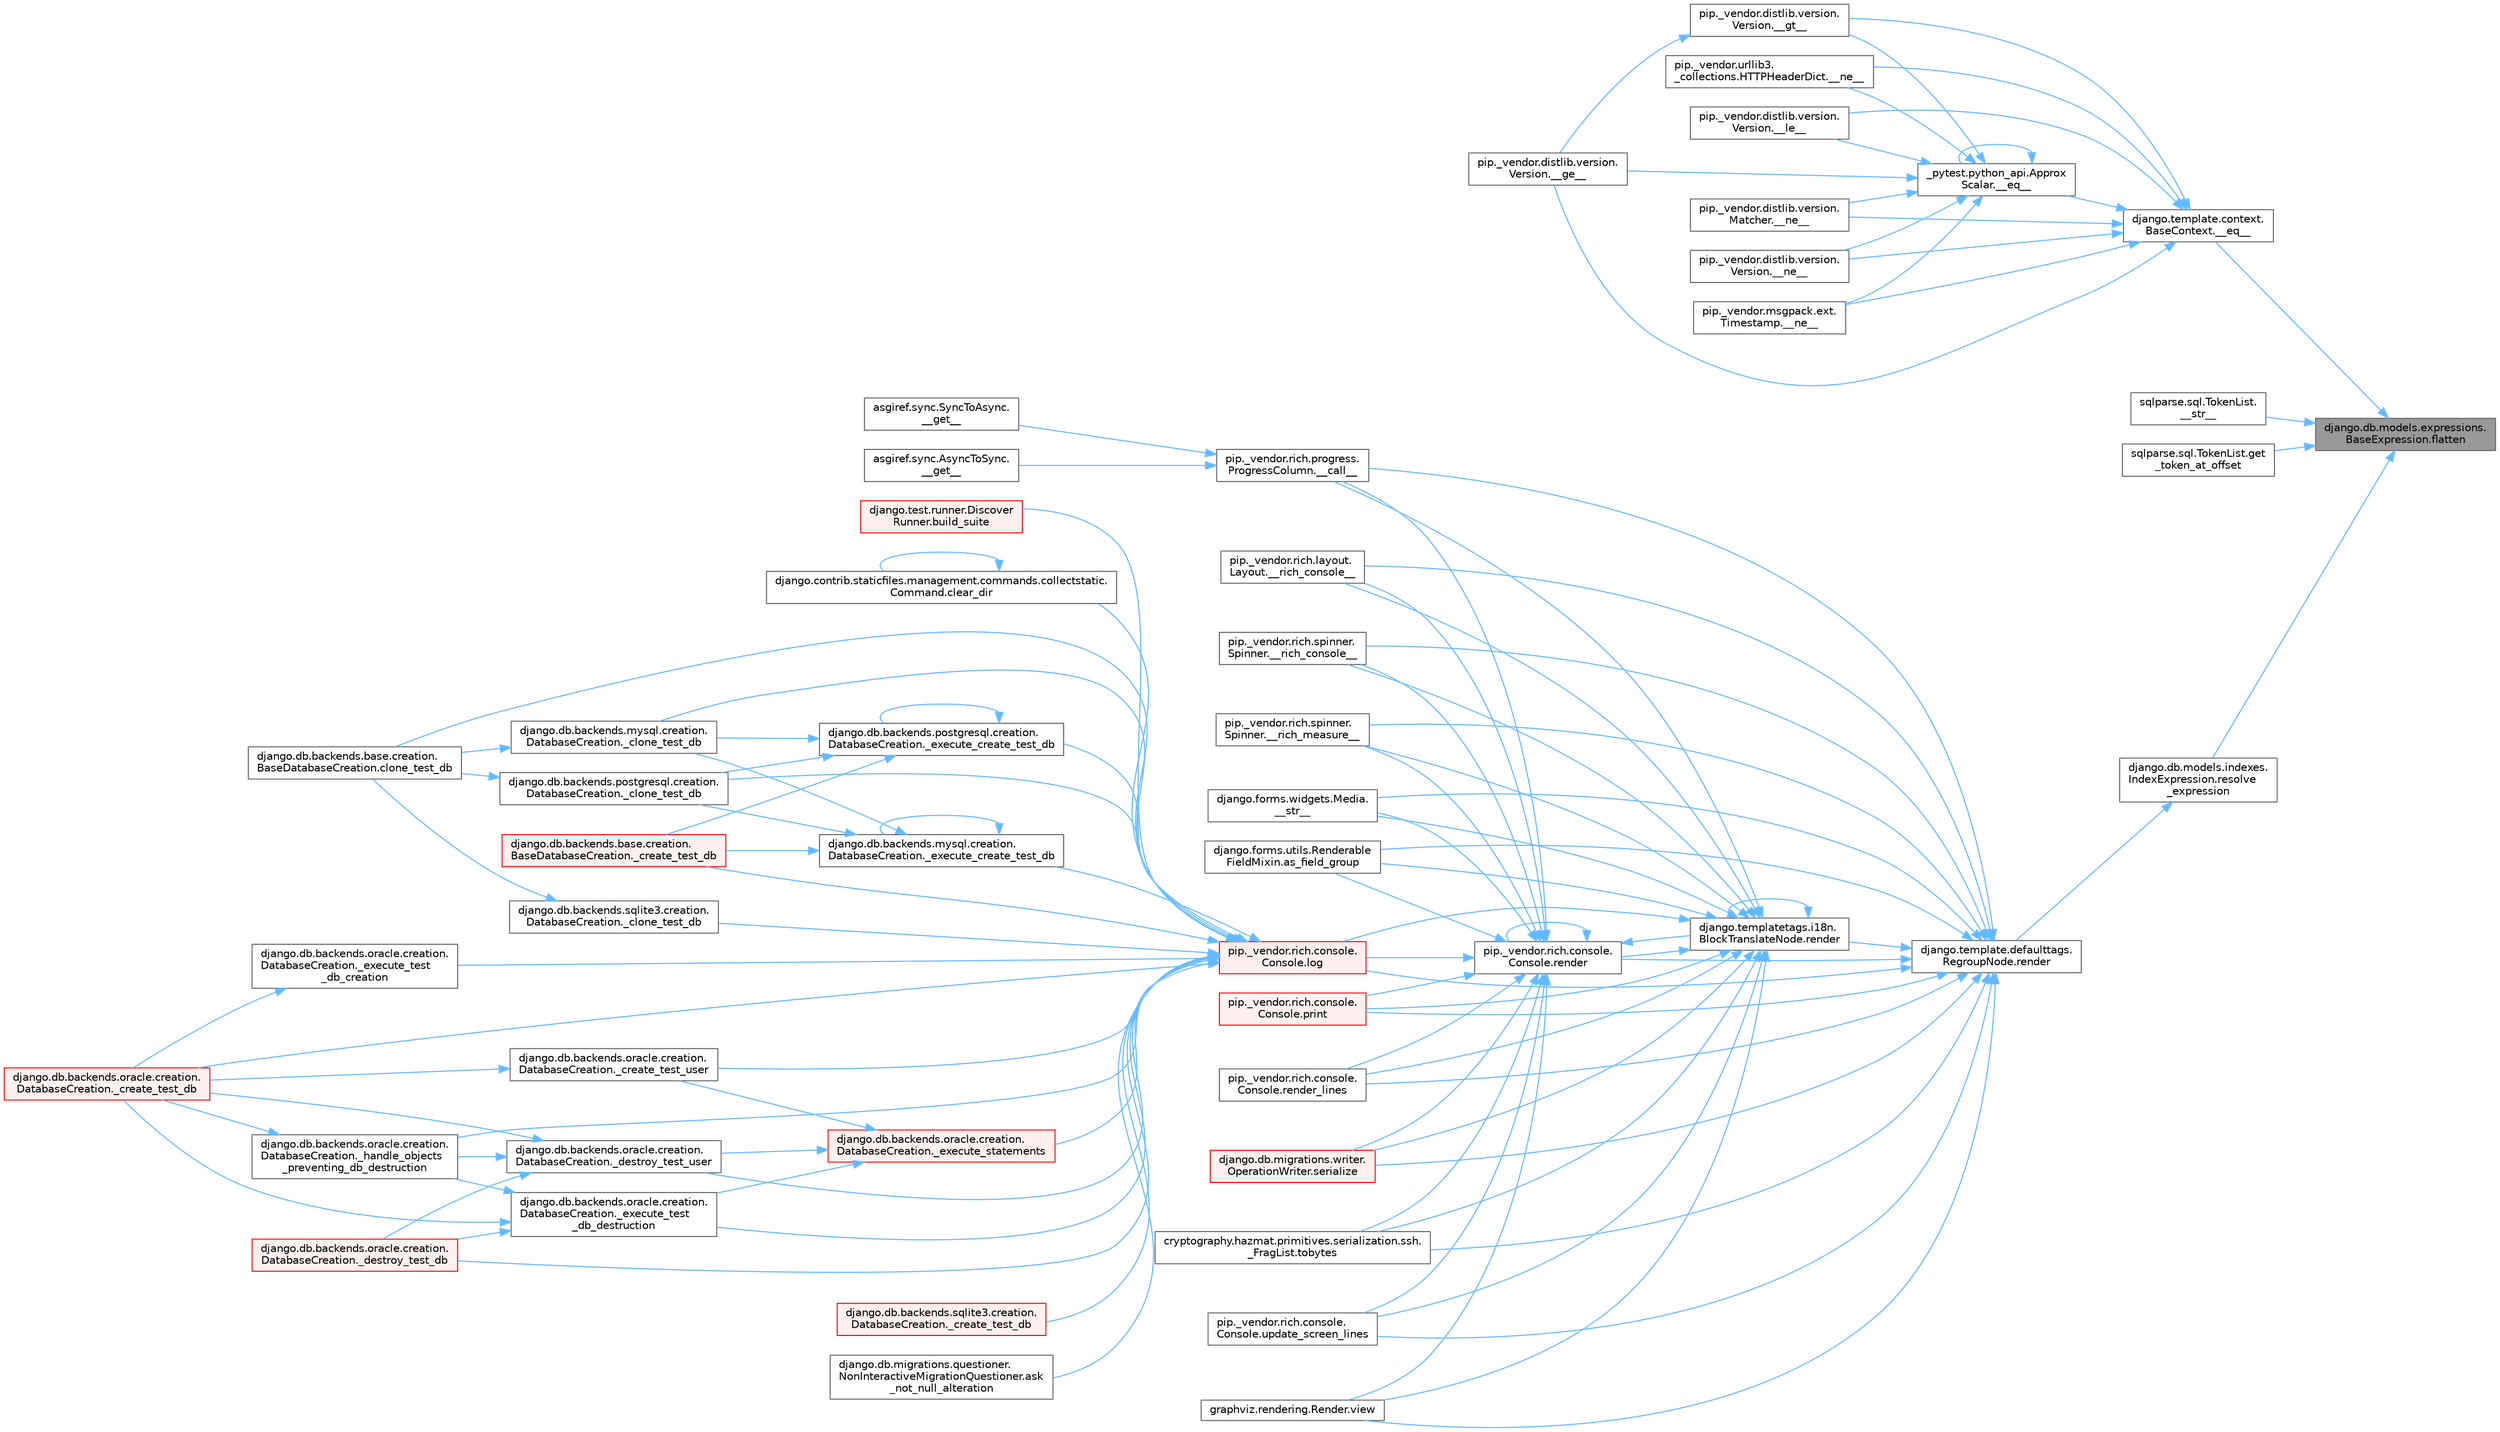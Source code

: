 digraph "django.db.models.expressions.BaseExpression.flatten"
{
 // LATEX_PDF_SIZE
  bgcolor="transparent";
  edge [fontname=Helvetica,fontsize=10,labelfontname=Helvetica,labelfontsize=10];
  node [fontname=Helvetica,fontsize=10,shape=box,height=0.2,width=0.4];
  rankdir="RL";
  Node1 [id="Node000001",label="django.db.models.expressions.\lBaseExpression.flatten",height=0.2,width=0.4,color="gray40", fillcolor="grey60", style="filled", fontcolor="black",tooltip=" "];
  Node1 -> Node2 [id="edge1_Node000001_Node000002",dir="back",color="steelblue1",style="solid",tooltip=" "];
  Node2 [id="Node000002",label="django.template.context.\lBaseContext.__eq__",height=0.2,width=0.4,color="grey40", fillcolor="white", style="filled",URL="$classdjango_1_1template_1_1context_1_1_base_context.html#a5867d06e0333b61e05dace68d0a657c9",tooltip=" "];
  Node2 -> Node3 [id="edge2_Node000002_Node000003",dir="back",color="steelblue1",style="solid",tooltip=" "];
  Node3 [id="Node000003",label="_pytest.python_api.Approx\lScalar.__eq__",height=0.2,width=0.4,color="grey40", fillcolor="white", style="filled",URL="$class__pytest_1_1python__api_1_1_approx_scalar.html#af4601ee4ca7409927f88c83ebfc3d923",tooltip=" "];
  Node3 -> Node3 [id="edge3_Node000003_Node000003",dir="back",color="steelblue1",style="solid",tooltip=" "];
  Node3 -> Node4 [id="edge4_Node000003_Node000004",dir="back",color="steelblue1",style="solid",tooltip=" "];
  Node4 [id="Node000004",label="pip._vendor.distlib.version.\lVersion.__ge__",height=0.2,width=0.4,color="grey40", fillcolor="white", style="filled",URL="$classpip_1_1__vendor_1_1distlib_1_1version_1_1_version.html#aa6b7b889cebc687ddb5ed9040d01b1ec",tooltip=" "];
  Node3 -> Node5 [id="edge5_Node000003_Node000005",dir="back",color="steelblue1",style="solid",tooltip=" "];
  Node5 [id="Node000005",label="pip._vendor.distlib.version.\lVersion.__gt__",height=0.2,width=0.4,color="grey40", fillcolor="white", style="filled",URL="$classpip_1_1__vendor_1_1distlib_1_1version_1_1_version.html#a51cf0c8da1bb6829173ff6861b10cb5f",tooltip=" "];
  Node5 -> Node4 [id="edge6_Node000005_Node000004",dir="back",color="steelblue1",style="solid",tooltip=" "];
  Node3 -> Node6 [id="edge7_Node000003_Node000006",dir="back",color="steelblue1",style="solid",tooltip=" "];
  Node6 [id="Node000006",label="pip._vendor.distlib.version.\lVersion.__le__",height=0.2,width=0.4,color="grey40", fillcolor="white", style="filled",URL="$classpip_1_1__vendor_1_1distlib_1_1version_1_1_version.html#ae5e2c5d9b76377e286fcf92a382cbb8b",tooltip=" "];
  Node3 -> Node7 [id="edge8_Node000003_Node000007",dir="back",color="steelblue1",style="solid",tooltip=" "];
  Node7 [id="Node000007",label="pip._vendor.distlib.version.\lMatcher.__ne__",height=0.2,width=0.4,color="grey40", fillcolor="white", style="filled",URL="$classpip_1_1__vendor_1_1distlib_1_1version_1_1_matcher.html#a24f8f8a4686bff3018fee5d22f4e02f1",tooltip=" "];
  Node3 -> Node8 [id="edge9_Node000003_Node000008",dir="back",color="steelblue1",style="solid",tooltip=" "];
  Node8 [id="Node000008",label="pip._vendor.distlib.version.\lVersion.__ne__",height=0.2,width=0.4,color="grey40", fillcolor="white", style="filled",URL="$classpip_1_1__vendor_1_1distlib_1_1version_1_1_version.html#aea3cdf6db007318ab1a2e8d144e2a4a1",tooltip=" "];
  Node3 -> Node9 [id="edge10_Node000003_Node000009",dir="back",color="steelblue1",style="solid",tooltip=" "];
  Node9 [id="Node000009",label="pip._vendor.msgpack.ext.\lTimestamp.__ne__",height=0.2,width=0.4,color="grey40", fillcolor="white", style="filled",URL="$classpip_1_1__vendor_1_1msgpack_1_1ext_1_1_timestamp.html#ac38b8cada8075f7a1133b06bc99b2317",tooltip=" "];
  Node3 -> Node10 [id="edge11_Node000003_Node000010",dir="back",color="steelblue1",style="solid",tooltip=" "];
  Node10 [id="Node000010",label="pip._vendor.urllib3.\l_collections.HTTPHeaderDict.__ne__",height=0.2,width=0.4,color="grey40", fillcolor="white", style="filled",URL="$classpip_1_1__vendor_1_1urllib3_1_1__collections_1_1_h_t_t_p_header_dict.html#aa7766a9499d33160a1258e140e35a806",tooltip=" "];
  Node2 -> Node4 [id="edge12_Node000002_Node000004",dir="back",color="steelblue1",style="solid",tooltip=" "];
  Node2 -> Node5 [id="edge13_Node000002_Node000005",dir="back",color="steelblue1",style="solid",tooltip=" "];
  Node2 -> Node6 [id="edge14_Node000002_Node000006",dir="back",color="steelblue1",style="solid",tooltip=" "];
  Node2 -> Node7 [id="edge15_Node000002_Node000007",dir="back",color="steelblue1",style="solid",tooltip=" "];
  Node2 -> Node8 [id="edge16_Node000002_Node000008",dir="back",color="steelblue1",style="solid",tooltip=" "];
  Node2 -> Node9 [id="edge17_Node000002_Node000009",dir="back",color="steelblue1",style="solid",tooltip=" "];
  Node2 -> Node10 [id="edge18_Node000002_Node000010",dir="back",color="steelblue1",style="solid",tooltip=" "];
  Node1 -> Node11 [id="edge19_Node000001_Node000011",dir="back",color="steelblue1",style="solid",tooltip=" "];
  Node11 [id="Node000011",label="sqlparse.sql.TokenList.\l__str__",height=0.2,width=0.4,color="grey40", fillcolor="white", style="filled",URL="$classsqlparse_1_1sql_1_1_token_list.html#ae250ef1a7ec7501f79d94cf48c870fdd",tooltip=" "];
  Node1 -> Node12 [id="edge20_Node000001_Node000012",dir="back",color="steelblue1",style="solid",tooltip=" "];
  Node12 [id="Node000012",label="sqlparse.sql.TokenList.get\l_token_at_offset",height=0.2,width=0.4,color="grey40", fillcolor="white", style="filled",URL="$classsqlparse_1_1sql_1_1_token_list.html#a51734d18175ea3c7aca59d2fa503b599",tooltip=" "];
  Node1 -> Node13 [id="edge21_Node000001_Node000013",dir="back",color="steelblue1",style="solid",tooltip=" "];
  Node13 [id="Node000013",label="django.db.models.indexes.\lIndexExpression.resolve\l_expression",height=0.2,width=0.4,color="grey40", fillcolor="white", style="filled",URL="$classdjango_1_1db_1_1models_1_1indexes_1_1_index_expression.html#a55139a8ca1498b11693b49e67fcc09ba",tooltip=" "];
  Node13 -> Node14 [id="edge22_Node000013_Node000014",dir="back",color="steelblue1",style="solid",tooltip=" "];
  Node14 [id="Node000014",label="django.template.defaulttags.\lRegroupNode.render",height=0.2,width=0.4,color="grey40", fillcolor="white", style="filled",URL="$classdjango_1_1template_1_1defaulttags_1_1_regroup_node.html#a0cbd4ca19f16f0d5cf7593def334a12f",tooltip=" "];
  Node14 -> Node15 [id="edge23_Node000014_Node000015",dir="back",color="steelblue1",style="solid",tooltip=" "];
  Node15 [id="Node000015",label="pip._vendor.rich.progress.\lProgressColumn.__call__",height=0.2,width=0.4,color="grey40", fillcolor="white", style="filled",URL="$classpip_1_1__vendor_1_1rich_1_1progress_1_1_progress_column.html#ae0c399be74222f949edb0fa5324cf6ea",tooltip=" "];
  Node15 -> Node16 [id="edge24_Node000015_Node000016",dir="back",color="steelblue1",style="solid",tooltip=" "];
  Node16 [id="Node000016",label="asgiref.sync.AsyncToSync.\l__get__",height=0.2,width=0.4,color="grey40", fillcolor="white", style="filled",URL="$classasgiref_1_1sync_1_1_async_to_sync.html#a23e9ef7a73da98dad9e3f4e65846969b",tooltip=" "];
  Node15 -> Node17 [id="edge25_Node000015_Node000017",dir="back",color="steelblue1",style="solid",tooltip=" "];
  Node17 [id="Node000017",label="asgiref.sync.SyncToAsync.\l__get__",height=0.2,width=0.4,color="grey40", fillcolor="white", style="filled",URL="$classasgiref_1_1sync_1_1_sync_to_async.html#aebdfbe3f01079a529fd2f39810597381",tooltip=" "];
  Node14 -> Node18 [id="edge26_Node000014_Node000018",dir="back",color="steelblue1",style="solid",tooltip=" "];
  Node18 [id="Node000018",label="pip._vendor.rich.layout.\lLayout.__rich_console__",height=0.2,width=0.4,color="grey40", fillcolor="white", style="filled",URL="$classpip_1_1__vendor_1_1rich_1_1layout_1_1_layout.html#ac39cb3d17d2b0324ee1b0dada41a3ebd",tooltip=" "];
  Node14 -> Node19 [id="edge27_Node000014_Node000019",dir="back",color="steelblue1",style="solid",tooltip=" "];
  Node19 [id="Node000019",label="pip._vendor.rich.spinner.\lSpinner.__rich_console__",height=0.2,width=0.4,color="grey40", fillcolor="white", style="filled",URL="$classpip_1_1__vendor_1_1rich_1_1spinner_1_1_spinner.html#a6883d8dced19ac48d4dfc74f776357fd",tooltip=" "];
  Node14 -> Node20 [id="edge28_Node000014_Node000020",dir="back",color="steelblue1",style="solid",tooltip=" "];
  Node20 [id="Node000020",label="pip._vendor.rich.spinner.\lSpinner.__rich_measure__",height=0.2,width=0.4,color="grey40", fillcolor="white", style="filled",URL="$classpip_1_1__vendor_1_1rich_1_1spinner_1_1_spinner.html#a89745682c823c44a31bae8e8d07869f5",tooltip=" "];
  Node14 -> Node21 [id="edge29_Node000014_Node000021",dir="back",color="steelblue1",style="solid",tooltip=" "];
  Node21 [id="Node000021",label="django.forms.widgets.Media.\l__str__",height=0.2,width=0.4,color="grey40", fillcolor="white", style="filled",URL="$classdjango_1_1forms_1_1widgets_1_1_media.html#ae1651710548a7d9f14f036d035012d21",tooltip=" "];
  Node14 -> Node22 [id="edge30_Node000014_Node000022",dir="back",color="steelblue1",style="solid",tooltip=" "];
  Node22 [id="Node000022",label="django.forms.utils.Renderable\lFieldMixin.as_field_group",height=0.2,width=0.4,color="grey40", fillcolor="white", style="filled",URL="$classdjango_1_1forms_1_1utils_1_1_renderable_field_mixin.html#a1e9a1b4f790ea694431554267fd5d74c",tooltip=" "];
  Node14 -> Node23 [id="edge31_Node000014_Node000023",dir="back",color="steelblue1",style="solid",tooltip=" "];
  Node23 [id="Node000023",label="pip._vendor.rich.console.\lConsole.log",height=0.2,width=0.4,color="red", fillcolor="#FFF0F0", style="filled",URL="$classpip_1_1__vendor_1_1rich_1_1console_1_1_console.html#af9c77e39f9413fc2b134c60cfa23b0f1",tooltip=" "];
  Node23 -> Node24 [id="edge32_Node000023_Node000024",dir="back",color="steelblue1",style="solid",tooltip=" "];
  Node24 [id="Node000024",label="django.db.backends.mysql.creation.\lDatabaseCreation._clone_test_db",height=0.2,width=0.4,color="grey40", fillcolor="white", style="filled",URL="$classdjango_1_1db_1_1backends_1_1mysql_1_1creation_1_1_database_creation.html#ab4d99b6a9b6a81141d0fba9440d91619",tooltip=" "];
  Node24 -> Node25 [id="edge33_Node000024_Node000025",dir="back",color="steelblue1",style="solid",tooltip=" "];
  Node25 [id="Node000025",label="django.db.backends.base.creation.\lBaseDatabaseCreation.clone_test_db",height=0.2,width=0.4,color="grey40", fillcolor="white", style="filled",URL="$classdjango_1_1db_1_1backends_1_1base_1_1creation_1_1_base_database_creation.html#aa792ff2a6725c1020027c189ff967316",tooltip=" "];
  Node23 -> Node26 [id="edge34_Node000023_Node000026",dir="back",color="steelblue1",style="solid",tooltip=" "];
  Node26 [id="Node000026",label="django.db.backends.postgresql.creation.\lDatabaseCreation._clone_test_db",height=0.2,width=0.4,color="grey40", fillcolor="white", style="filled",URL="$classdjango_1_1db_1_1backends_1_1postgresql_1_1creation_1_1_database_creation.html#ab57e8a2ba94a8a4888fd435036b4c322",tooltip=" "];
  Node26 -> Node25 [id="edge35_Node000026_Node000025",dir="back",color="steelblue1",style="solid",tooltip=" "];
  Node23 -> Node27 [id="edge36_Node000023_Node000027",dir="back",color="steelblue1",style="solid",tooltip=" "];
  Node27 [id="Node000027",label="django.db.backends.sqlite3.creation.\lDatabaseCreation._clone_test_db",height=0.2,width=0.4,color="grey40", fillcolor="white", style="filled",URL="$classdjango_1_1db_1_1backends_1_1sqlite3_1_1creation_1_1_database_creation.html#a43a28bd11187e2b0677fd0be7643387b",tooltip=" "];
  Node27 -> Node25 [id="edge37_Node000027_Node000025",dir="back",color="steelblue1",style="solid",tooltip=" "];
  Node23 -> Node28 [id="edge38_Node000023_Node000028",dir="back",color="steelblue1",style="solid",tooltip=" "];
  Node28 [id="Node000028",label="django.db.backends.base.creation.\lBaseDatabaseCreation._create_test_db",height=0.2,width=0.4,color="red", fillcolor="#FFF0F0", style="filled",URL="$classdjango_1_1db_1_1backends_1_1base_1_1creation_1_1_base_database_creation.html#a3782aff49b95503af2f0e518a10dc22d",tooltip=" "];
  Node23 -> Node30 [id="edge39_Node000023_Node000030",dir="back",color="steelblue1",style="solid",tooltip=" "];
  Node30 [id="Node000030",label="django.db.backends.oracle.creation.\lDatabaseCreation._create_test_db",height=0.2,width=0.4,color="red", fillcolor="#FFF0F0", style="filled",URL="$classdjango_1_1db_1_1backends_1_1oracle_1_1creation_1_1_database_creation.html#aea03f2099a0f6691226755c6b60c133f",tooltip=" "];
  Node23 -> Node31 [id="edge40_Node000023_Node000031",dir="back",color="steelblue1",style="solid",tooltip=" "];
  Node31 [id="Node000031",label="django.db.backends.sqlite3.creation.\lDatabaseCreation._create_test_db",height=0.2,width=0.4,color="red", fillcolor="#FFF0F0", style="filled",URL="$classdjango_1_1db_1_1backends_1_1sqlite3_1_1creation_1_1_database_creation.html#a67d2c057a1e604f78b379e63cd6bff28",tooltip=" "];
  Node23 -> Node32 [id="edge41_Node000023_Node000032",dir="back",color="steelblue1",style="solid",tooltip=" "];
  Node32 [id="Node000032",label="django.db.backends.oracle.creation.\lDatabaseCreation._create_test_user",height=0.2,width=0.4,color="grey40", fillcolor="white", style="filled",URL="$classdjango_1_1db_1_1backends_1_1oracle_1_1creation_1_1_database_creation.html#a59ea754a7f0af2c6d24086c033e1a0dd",tooltip=" "];
  Node32 -> Node30 [id="edge42_Node000032_Node000030",dir="back",color="steelblue1",style="solid",tooltip=" "];
  Node23 -> Node33 [id="edge43_Node000023_Node000033",dir="back",color="steelblue1",style="solid",tooltip=" "];
  Node33 [id="Node000033",label="django.db.backends.oracle.creation.\lDatabaseCreation._destroy_test_db",height=0.2,width=0.4,color="red", fillcolor="#FFF0F0", style="filled",URL="$classdjango_1_1db_1_1backends_1_1oracle_1_1creation_1_1_database_creation.html#a08dd28500eb796fba820014d705845e1",tooltip=" "];
  Node23 -> Node35 [id="edge44_Node000023_Node000035",dir="back",color="steelblue1",style="solid",tooltip=" "];
  Node35 [id="Node000035",label="django.db.backends.oracle.creation.\lDatabaseCreation._destroy_test_user",height=0.2,width=0.4,color="grey40", fillcolor="white", style="filled",URL="$classdjango_1_1db_1_1backends_1_1oracle_1_1creation_1_1_database_creation.html#ac5b566d811b2dcccb9c6c125486ec8b9",tooltip=" "];
  Node35 -> Node30 [id="edge45_Node000035_Node000030",dir="back",color="steelblue1",style="solid",tooltip=" "];
  Node35 -> Node33 [id="edge46_Node000035_Node000033",dir="back",color="steelblue1",style="solid",tooltip=" "];
  Node35 -> Node36 [id="edge47_Node000035_Node000036",dir="back",color="steelblue1",style="solid",tooltip=" "];
  Node36 [id="Node000036",label="django.db.backends.oracle.creation.\lDatabaseCreation._handle_objects\l_preventing_db_destruction",height=0.2,width=0.4,color="grey40", fillcolor="white", style="filled",URL="$classdjango_1_1db_1_1backends_1_1oracle_1_1creation_1_1_database_creation.html#a1c37c804f0a89dbadda5bc9fd5b601af",tooltip=" "];
  Node36 -> Node30 [id="edge48_Node000036_Node000030",dir="back",color="steelblue1",style="solid",tooltip=" "];
  Node23 -> Node37 [id="edge49_Node000023_Node000037",dir="back",color="steelblue1",style="solid",tooltip=" "];
  Node37 [id="Node000037",label="django.db.backends.mysql.creation.\lDatabaseCreation._execute_create_test_db",height=0.2,width=0.4,color="grey40", fillcolor="white", style="filled",URL="$classdjango_1_1db_1_1backends_1_1mysql_1_1creation_1_1_database_creation.html#ab42ab74c9087be175aad845aec9d4160",tooltip=" "];
  Node37 -> Node24 [id="edge50_Node000037_Node000024",dir="back",color="steelblue1",style="solid",tooltip=" "];
  Node37 -> Node26 [id="edge51_Node000037_Node000026",dir="back",color="steelblue1",style="solid",tooltip=" "];
  Node37 -> Node28 [id="edge52_Node000037_Node000028",dir="back",color="steelblue1",style="solid",tooltip=" "];
  Node37 -> Node37 [id="edge53_Node000037_Node000037",dir="back",color="steelblue1",style="solid",tooltip=" "];
  Node23 -> Node38 [id="edge54_Node000023_Node000038",dir="back",color="steelblue1",style="solid",tooltip=" "];
  Node38 [id="Node000038",label="django.db.backends.postgresql.creation.\lDatabaseCreation._execute_create_test_db",height=0.2,width=0.4,color="grey40", fillcolor="white", style="filled",URL="$classdjango_1_1db_1_1backends_1_1postgresql_1_1creation_1_1_database_creation.html#a8c9e9502a3370ff7f46e7982b1ace1ec",tooltip=" "];
  Node38 -> Node24 [id="edge55_Node000038_Node000024",dir="back",color="steelblue1",style="solid",tooltip=" "];
  Node38 -> Node26 [id="edge56_Node000038_Node000026",dir="back",color="steelblue1",style="solid",tooltip=" "];
  Node38 -> Node28 [id="edge57_Node000038_Node000028",dir="back",color="steelblue1",style="solid",tooltip=" "];
  Node38 -> Node38 [id="edge58_Node000038_Node000038",dir="back",color="steelblue1",style="solid",tooltip=" "];
  Node23 -> Node39 [id="edge59_Node000023_Node000039",dir="back",color="steelblue1",style="solid",tooltip=" "];
  Node39 [id="Node000039",label="django.db.backends.oracle.creation.\lDatabaseCreation._execute_statements",height=0.2,width=0.4,color="red", fillcolor="#FFF0F0", style="filled",URL="$classdjango_1_1db_1_1backends_1_1oracle_1_1creation_1_1_database_creation.html#a40f0a887cb7b18753bb057b12ede6de5",tooltip=" "];
  Node39 -> Node32 [id="edge60_Node000039_Node000032",dir="back",color="steelblue1",style="solid",tooltip=" "];
  Node39 -> Node35 [id="edge61_Node000039_Node000035",dir="back",color="steelblue1",style="solid",tooltip=" "];
  Node39 -> Node42 [id="edge62_Node000039_Node000042",dir="back",color="steelblue1",style="solid",tooltip=" "];
  Node42 [id="Node000042",label="django.db.backends.oracle.creation.\lDatabaseCreation._execute_test\l_db_destruction",height=0.2,width=0.4,color="grey40", fillcolor="white", style="filled",URL="$classdjango_1_1db_1_1backends_1_1oracle_1_1creation_1_1_database_creation.html#a122c68cb1495e4c1a5c9c6a8f61ea46f",tooltip=" "];
  Node42 -> Node30 [id="edge63_Node000042_Node000030",dir="back",color="steelblue1",style="solid",tooltip=" "];
  Node42 -> Node33 [id="edge64_Node000042_Node000033",dir="back",color="steelblue1",style="solid",tooltip=" "];
  Node42 -> Node36 [id="edge65_Node000042_Node000036",dir="back",color="steelblue1",style="solid",tooltip=" "];
  Node23 -> Node41 [id="edge66_Node000023_Node000041",dir="back",color="steelblue1",style="solid",tooltip=" "];
  Node41 [id="Node000041",label="django.db.backends.oracle.creation.\lDatabaseCreation._execute_test\l_db_creation",height=0.2,width=0.4,color="grey40", fillcolor="white", style="filled",URL="$classdjango_1_1db_1_1backends_1_1oracle_1_1creation_1_1_database_creation.html#a66d037f8286d396a98cf6ad2a5b9f25f",tooltip=" "];
  Node41 -> Node30 [id="edge67_Node000041_Node000030",dir="back",color="steelblue1",style="solid",tooltip=" "];
  Node23 -> Node42 [id="edge68_Node000023_Node000042",dir="back",color="steelblue1",style="solid",tooltip=" "];
  Node23 -> Node36 [id="edge69_Node000023_Node000036",dir="back",color="steelblue1",style="solid",tooltip=" "];
  Node23 -> Node43 [id="edge70_Node000023_Node000043",dir="back",color="steelblue1",style="solid",tooltip=" "];
  Node43 [id="Node000043",label="django.db.migrations.questioner.\lNonInteractiveMigrationQuestioner.ask\l_not_null_alteration",height=0.2,width=0.4,color="grey40", fillcolor="white", style="filled",URL="$classdjango_1_1db_1_1migrations_1_1questioner_1_1_non_interactive_migration_questioner.html#a8e2e9dcddaff9a58581a3bdfbc87136f",tooltip=" "];
  Node23 -> Node44 [id="edge71_Node000023_Node000044",dir="back",color="steelblue1",style="solid",tooltip=" "];
  Node44 [id="Node000044",label="django.test.runner.Discover\lRunner.build_suite",height=0.2,width=0.4,color="red", fillcolor="#FFF0F0", style="filled",URL="$classdjango_1_1test_1_1runner_1_1_discover_runner.html#a59c1b9e138786179fdbfce3ab15bf2c8",tooltip=" "];
  Node23 -> Node46 [id="edge72_Node000023_Node000046",dir="back",color="steelblue1",style="solid",tooltip=" "];
  Node46 [id="Node000046",label="django.contrib.staticfiles.management.commands.collectstatic.\lCommand.clear_dir",height=0.2,width=0.4,color="grey40", fillcolor="white", style="filled",URL="$classdjango_1_1contrib_1_1staticfiles_1_1management_1_1commands_1_1collectstatic_1_1_command.html#a2974077448bb3e1203a0c82350976399",tooltip=" "];
  Node46 -> Node46 [id="edge73_Node000046_Node000046",dir="back",color="steelblue1",style="solid",tooltip=" "];
  Node23 -> Node25 [id="edge74_Node000023_Node000025",dir="back",color="steelblue1",style="solid",tooltip=" "];
  Node14 -> Node451 [id="edge75_Node000014_Node000451",dir="back",color="steelblue1",style="solid",tooltip=" "];
  Node451 [id="Node000451",label="pip._vendor.rich.console.\lConsole.print",height=0.2,width=0.4,color="red", fillcolor="#FFF0F0", style="filled",URL="$classpip_1_1__vendor_1_1rich_1_1console_1_1_console.html#af954370cdbb49236b597f2c11064549d",tooltip=" "];
  Node14 -> Node912 [id="edge76_Node000014_Node000912",dir="back",color="steelblue1",style="solid",tooltip=" "];
  Node912 [id="Node000912",label="django.templatetags.i18n.\lBlockTranslateNode.render",height=0.2,width=0.4,color="grey40", fillcolor="white", style="filled",URL="$classdjango_1_1templatetags_1_1i18n_1_1_block_translate_node.html#aaf05bebfd02c1c4b676387ada0357832",tooltip=" "];
  Node912 -> Node15 [id="edge77_Node000912_Node000015",dir="back",color="steelblue1",style="solid",tooltip=" "];
  Node912 -> Node18 [id="edge78_Node000912_Node000018",dir="back",color="steelblue1",style="solid",tooltip=" "];
  Node912 -> Node19 [id="edge79_Node000912_Node000019",dir="back",color="steelblue1",style="solid",tooltip=" "];
  Node912 -> Node20 [id="edge80_Node000912_Node000020",dir="back",color="steelblue1",style="solid",tooltip=" "];
  Node912 -> Node21 [id="edge81_Node000912_Node000021",dir="back",color="steelblue1",style="solid",tooltip=" "];
  Node912 -> Node22 [id="edge82_Node000912_Node000022",dir="back",color="steelblue1",style="solid",tooltip=" "];
  Node912 -> Node23 [id="edge83_Node000912_Node000023",dir="back",color="steelblue1",style="solid",tooltip=" "];
  Node912 -> Node451 [id="edge84_Node000912_Node000451",dir="back",color="steelblue1",style="solid",tooltip=" "];
  Node912 -> Node912 [id="edge85_Node000912_Node000912",dir="back",color="steelblue1",style="solid",tooltip=" "];
  Node912 -> Node913 [id="edge86_Node000912_Node000913",dir="back",color="steelblue1",style="solid",tooltip=" "];
  Node913 [id="Node000913",label="pip._vendor.rich.console.\lConsole.render",height=0.2,width=0.4,color="grey40", fillcolor="white", style="filled",URL="$classpip_1_1__vendor_1_1rich_1_1console_1_1_console.html#a9551b8254c573105adde80622393a938",tooltip=" "];
  Node913 -> Node15 [id="edge87_Node000913_Node000015",dir="back",color="steelblue1",style="solid",tooltip=" "];
  Node913 -> Node18 [id="edge88_Node000913_Node000018",dir="back",color="steelblue1",style="solid",tooltip=" "];
  Node913 -> Node19 [id="edge89_Node000913_Node000019",dir="back",color="steelblue1",style="solid",tooltip=" "];
  Node913 -> Node20 [id="edge90_Node000913_Node000020",dir="back",color="steelblue1",style="solid",tooltip=" "];
  Node913 -> Node21 [id="edge91_Node000913_Node000021",dir="back",color="steelblue1",style="solid",tooltip=" "];
  Node913 -> Node22 [id="edge92_Node000913_Node000022",dir="back",color="steelblue1",style="solid",tooltip=" "];
  Node913 -> Node23 [id="edge93_Node000913_Node000023",dir="back",color="steelblue1",style="solid",tooltip=" "];
  Node913 -> Node451 [id="edge94_Node000913_Node000451",dir="back",color="steelblue1",style="solid",tooltip=" "];
  Node913 -> Node912 [id="edge95_Node000913_Node000912",dir="back",color="steelblue1",style="solid",tooltip=" "];
  Node913 -> Node913 [id="edge96_Node000913_Node000913",dir="back",color="steelblue1",style="solid",tooltip=" "];
  Node913 -> Node914 [id="edge97_Node000913_Node000914",dir="back",color="steelblue1",style="solid",tooltip=" "];
  Node914 [id="Node000914",label="pip._vendor.rich.console.\lConsole.render_lines",height=0.2,width=0.4,color="grey40", fillcolor="white", style="filled",URL="$classpip_1_1__vendor_1_1rich_1_1console_1_1_console.html#a5818808a49db20c5bee6986425f96f14",tooltip=" "];
  Node913 -> Node915 [id="edge98_Node000913_Node000915",dir="back",color="steelblue1",style="solid",tooltip=" "];
  Node915 [id="Node000915",label="django.db.migrations.writer.\lOperationWriter.serialize",height=0.2,width=0.4,color="red", fillcolor="#FFF0F0", style="filled",URL="$classdjango_1_1db_1_1migrations_1_1writer_1_1_operation_writer.html#a866e8d13e1c54a35d74e9a6b0383b2f8",tooltip=" "];
  Node913 -> Node1258 [id="edge99_Node000913_Node001258",dir="back",color="steelblue1",style="solid",tooltip=" "];
  Node1258 [id="Node001258",label="cryptography.hazmat.primitives.serialization.ssh.\l_FragList.tobytes",height=0.2,width=0.4,color="grey40", fillcolor="white", style="filled",URL="$classcryptography_1_1hazmat_1_1primitives_1_1serialization_1_1ssh_1_1___frag_list.html#a195dd4e7c741624829a13af53fa3de38",tooltip=" "];
  Node913 -> Node1259 [id="edge100_Node000913_Node001259",dir="back",color="steelblue1",style="solid",tooltip=" "];
  Node1259 [id="Node001259",label="pip._vendor.rich.console.\lConsole.update_screen_lines",height=0.2,width=0.4,color="grey40", fillcolor="white", style="filled",URL="$classpip_1_1__vendor_1_1rich_1_1console_1_1_console.html#a21cfe5af86ec7533f23d45fe2969817e",tooltip=" "];
  Node913 -> Node1260 [id="edge101_Node000913_Node001260",dir="back",color="steelblue1",style="solid",tooltip=" "];
  Node1260 [id="Node001260",label="graphviz.rendering.Render.view",height=0.2,width=0.4,color="grey40", fillcolor="white", style="filled",URL="$classgraphviz_1_1rendering_1_1_render.html#a53169c422996b9a7e92b5580c13914e2",tooltip=" "];
  Node912 -> Node914 [id="edge102_Node000912_Node000914",dir="back",color="steelblue1",style="solid",tooltip=" "];
  Node912 -> Node915 [id="edge103_Node000912_Node000915",dir="back",color="steelblue1",style="solid",tooltip=" "];
  Node912 -> Node1258 [id="edge104_Node000912_Node001258",dir="back",color="steelblue1",style="solid",tooltip=" "];
  Node912 -> Node1259 [id="edge105_Node000912_Node001259",dir="back",color="steelblue1",style="solid",tooltip=" "];
  Node912 -> Node1260 [id="edge106_Node000912_Node001260",dir="back",color="steelblue1",style="solid",tooltip=" "];
  Node14 -> Node913 [id="edge107_Node000014_Node000913",dir="back",color="steelblue1",style="solid",tooltip=" "];
  Node14 -> Node914 [id="edge108_Node000014_Node000914",dir="back",color="steelblue1",style="solid",tooltip=" "];
  Node14 -> Node915 [id="edge109_Node000014_Node000915",dir="back",color="steelblue1",style="solid",tooltip=" "];
  Node14 -> Node1258 [id="edge110_Node000014_Node001258",dir="back",color="steelblue1",style="solid",tooltip=" "];
  Node14 -> Node1259 [id="edge111_Node000014_Node001259",dir="back",color="steelblue1",style="solid",tooltip=" "];
  Node14 -> Node1260 [id="edge112_Node000014_Node001260",dir="back",color="steelblue1",style="solid",tooltip=" "];
}
